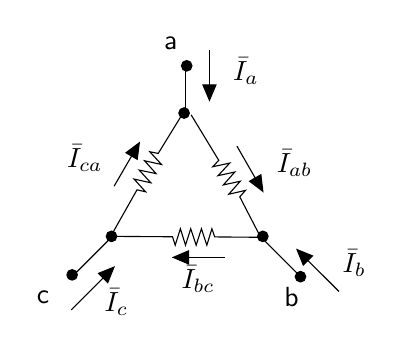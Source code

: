 \begin{tikzpicture}[y=-1cm]
\sf
\draw[black] (5.511,1.478) -- (5.511,0.878);
\draw[black] (4.578,3.044) -- (4.089,3.533);
\draw[black] (6.478,3.067) -- (6.944,3.533);
\draw[arrows=-triangle 45,black] (5.811,0.678) -- (5.811,1.333);
\draw[arrows=-triangle 45,black] (4.056,3.978) -- (4.611,3.422);
\draw[arrows=-triangle 45,black] (7.456,3.744) -- (6.911,3.2);
\draw[arrows=-triangle 45,black] (4.6,2.407) -- (4.929,1.84);
\draw[arrows=triangle 45-,black] (5.333,3.311) -- (6.011,3.311);
\draw[arrows=triangle 45-,black] (6.498,2.487) -- (6.16,1.898);
\path (5.533,0.667) node[text=black,anchor=base east] {a};
\path (3.9,3.9) node[text=black,anchor=base east] {c};
\path (7.067,3.933) node[text=black,anchor=base east] {b};
\path (5.989,1.067) node[text=black,anchor=base west] {$\bar{I}_a$};
\path (7.378,3.5) node[text=black,anchor=base west] {$\bar{I}_b$};
\path (4.356,4) node[text=black,anchor=base west] {$\bar{I}_c$};
\path (4.578,2.167) node[text=black,anchor=base east] {$\bar{I}_{ca}$};
\path (5.667,3.7) node[text=black,anchor=base] {$\bar{I}_{bc}$};
\path (6.544,2.233) node[text=black,anchor=base west] {$\bar{I}_{ab}$};
\filldraw[black] (5.489,1.478) circle (0.067cm);
\filldraw[black] (4.567,3.044) circle (0.067cm);
\filldraw[black] (6.489,3.044) circle (0.067cm);
\filldraw[black] (5.522,0.878) circle (0.067cm);
\filldraw[black] (4.067,3.533) circle (0.067cm);
\filldraw[black] (6.967,3.556) circle (0.067cm);
\draw[black] (4.544,3.067) -- (4.891,2.453) -- (5,2.478) -- (4.853,2.316) -- (5.067,2.364) -- (4.918,2.202) -- (5.133,2.247) -- (4.987,2.084) -- (5.202,2.131) -- (5.053,1.969) -- (5.16,1.991) -- (5.489,1.456);
\draw[black] (4.567,3.044) -- (5.342,3.049) -- (5.376,3.156) -- (5.442,2.947) -- (5.507,3.156) -- (5.573,2.947) -- (5.642,3.156) -- (5.709,2.947) -- (5.778,3.156) -- (5.842,2.947) -- (5.878,3.051) -- (6.489,3.056);
\draw[black] (5.578,1.5) -- (5.929,2.078) -- (5.853,2.16) -- (6.069,2.113) -- (5.92,2.273) -- (6.133,2.227) -- (5.987,2.391) -- (6.202,2.344) -- (6.056,2.509) -- (6.269,2.46) -- (6.196,2.542) -- (6.442,3.018);

\end{tikzpicture}%

%% Configure (x)emacs for this file ...
%% Local Variables:
%% mode: latex
%% End: